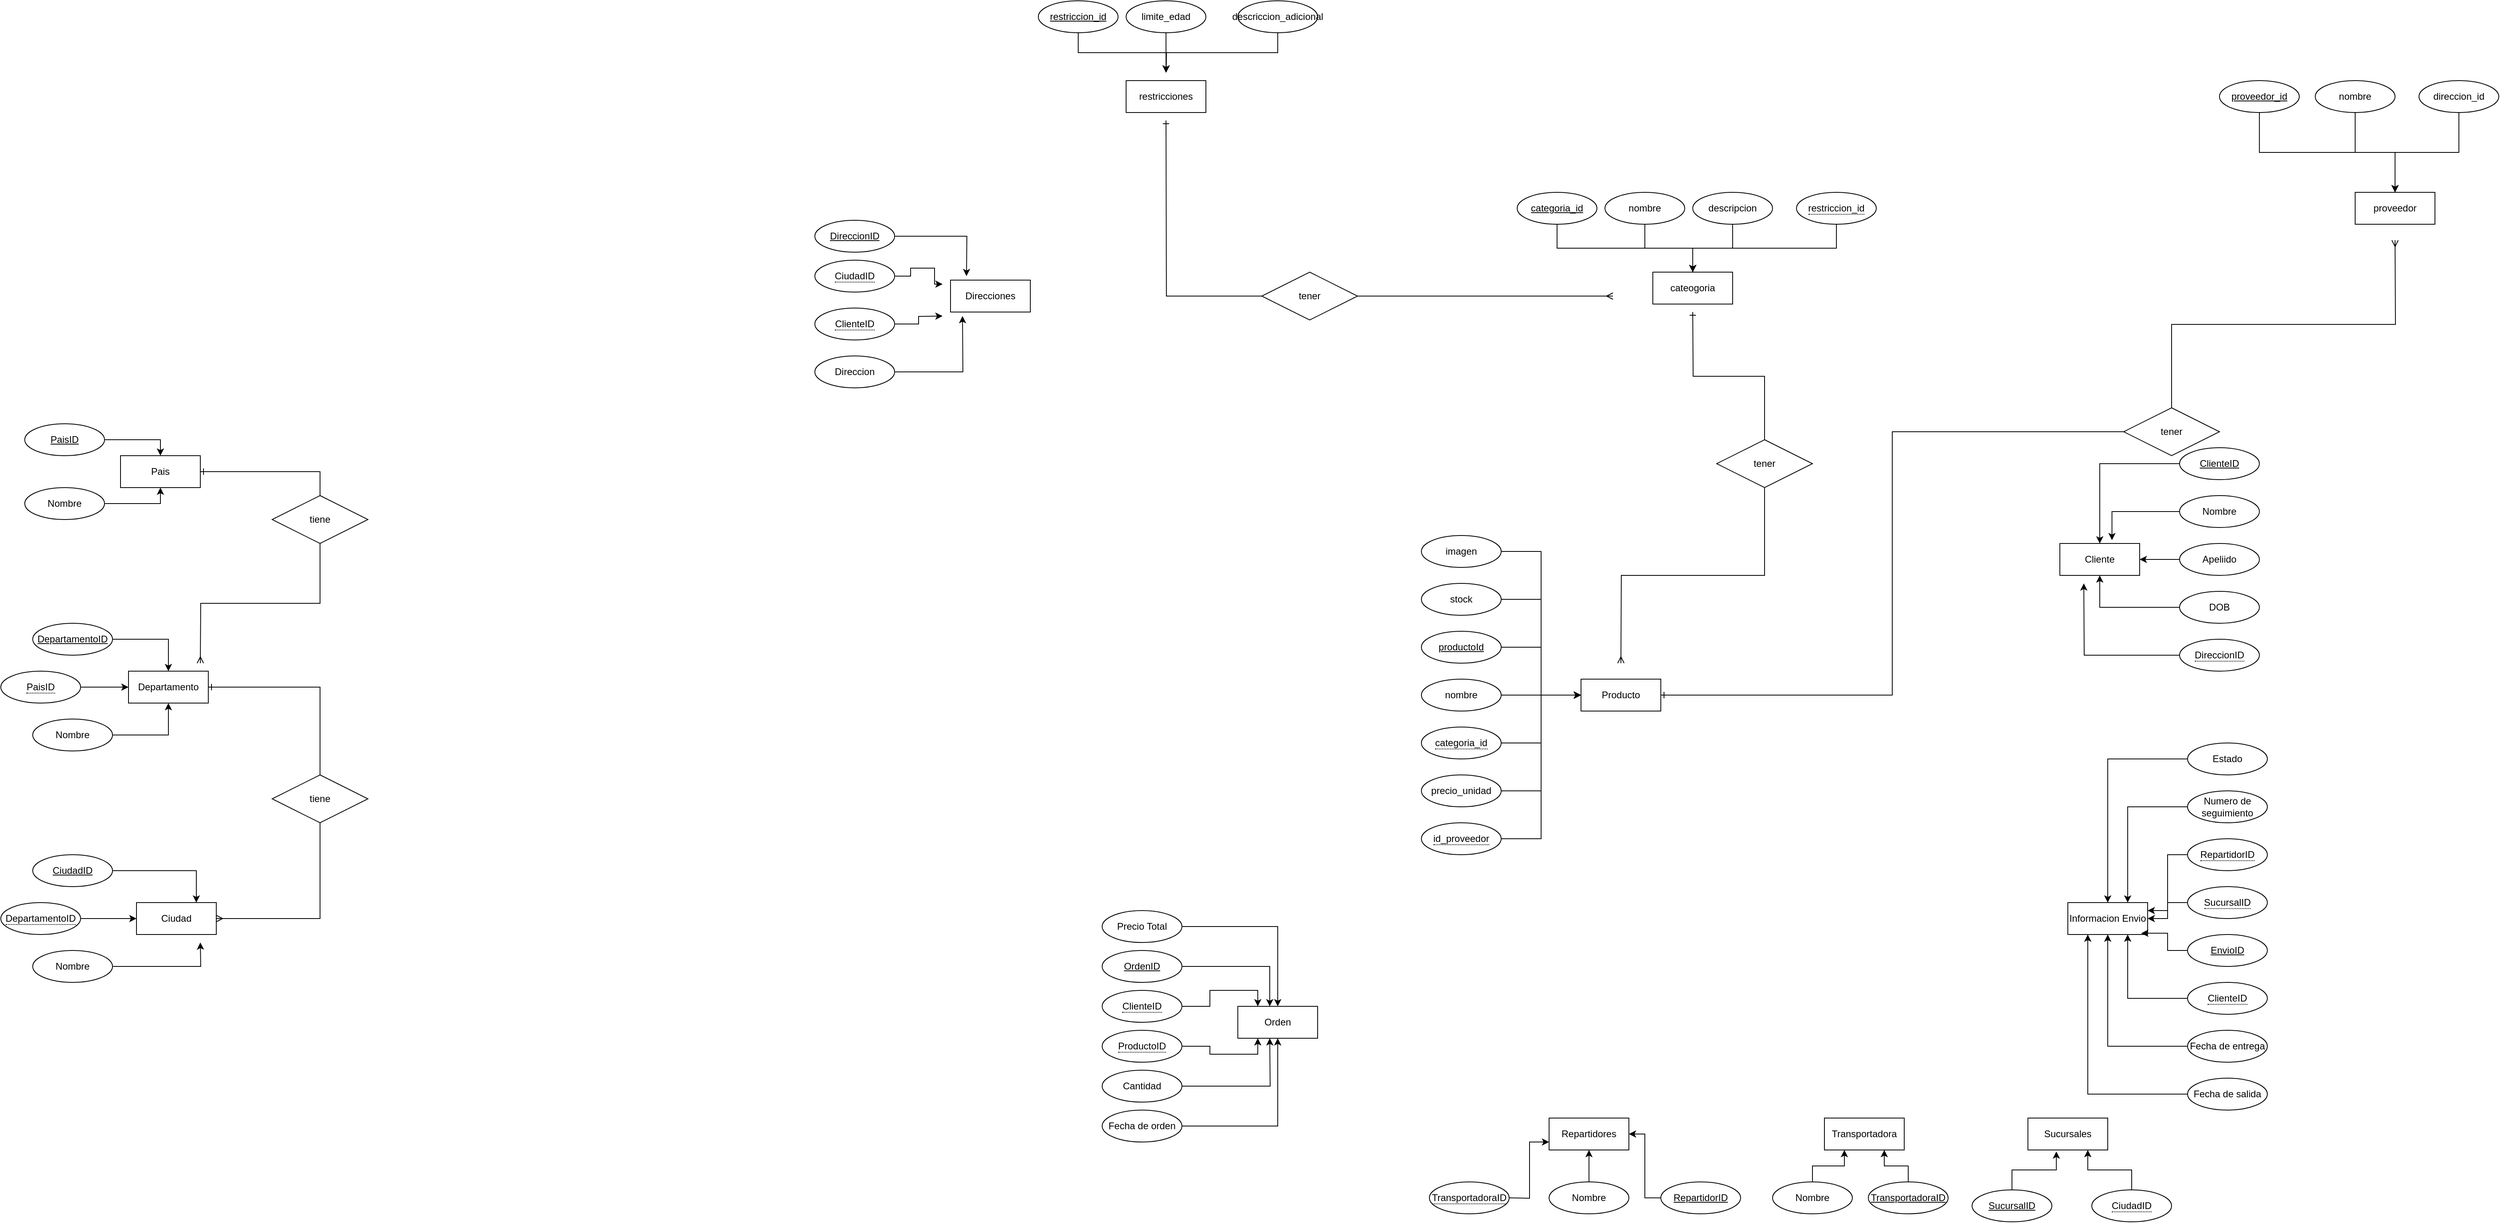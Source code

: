 <mxfile version="24.2.2" type="github">
  <diagram id="R2lEEEUBdFMjLlhIrx00" name="Page-1">
    <mxGraphModel dx="4113" dy="1850" grid="1" gridSize="10" guides="1" tooltips="1" connect="1" arrows="1" fold="1" page="1" pageScale="1" pageWidth="850" pageHeight="1100" math="0" shadow="0" extFonts="Permanent Marker^https://fonts.googleapis.com/css?family=Permanent+Marker">
      <root>
        <mxCell id="0" />
        <mxCell id="1" parent="0" />
        <mxCell id="7TCsUlY0UWKUgK5hBim2-1" value="Producto" style="whiteSpace=wrap;html=1;align=center;" vertex="1" parent="1">
          <mxGeometry x="-80" y="310" width="100" height="40" as="geometry" />
        </mxCell>
        <mxCell id="7TCsUlY0UWKUgK5hBim2-13" style="edgeStyle=orthogonalEdgeStyle;rounded=0;orthogonalLoop=1;jettySize=auto;html=1;exitX=1;exitY=0.5;exitDx=0;exitDy=0;entryX=0;entryY=0.5;entryDx=0;entryDy=0;" edge="1" parent="1" source="7TCsUlY0UWKUgK5hBim2-2" target="7TCsUlY0UWKUgK5hBim2-1">
          <mxGeometry relative="1" as="geometry" />
        </mxCell>
        <mxCell id="V_IZpNN2CZy9b4twtYZi-1" value="Cliente" style="whiteSpace=wrap;html=1;align=center;" vertex="1" parent="1">
          <mxGeometry x="520" y="140" width="100" height="40" as="geometry" />
        </mxCell>
        <mxCell id="7TCsUlY0UWKUgK5hBim2-2" value="productoId" style="ellipse;whiteSpace=wrap;html=1;align=center;fontStyle=4;" vertex="1" parent="1">
          <mxGeometry x="-280" y="250" width="100" height="40" as="geometry" />
        </mxCell>
        <mxCell id="HOgN10SsS_zhc4yn9moy-36" style="edgeStyle=orthogonalEdgeStyle;rounded=0;orthogonalLoop=1;jettySize=auto;html=1;" edge="1" parent="1" source="V_IZpNN2CZy9b4twtYZi-2" target="V_IZpNN2CZy9b4twtYZi-1">
          <mxGeometry relative="1" as="geometry" />
        </mxCell>
        <mxCell id="V_IZpNN2CZy9b4twtYZi-2" value="ClienteID" style="ellipse;whiteSpace=wrap;html=1;align=center;fontStyle=4;" vertex="1" parent="1">
          <mxGeometry x="670" y="20" width="100" height="40" as="geometry" />
        </mxCell>
        <mxCell id="7TCsUlY0UWKUgK5hBim2-12" style="edgeStyle=orthogonalEdgeStyle;rounded=0;orthogonalLoop=1;jettySize=auto;html=1;exitX=1;exitY=0.5;exitDx=0;exitDy=0;entryX=0;entryY=0.5;entryDx=0;entryDy=0;" edge="1" parent="1" source="7TCsUlY0UWKUgK5hBim2-3" target="7TCsUlY0UWKUgK5hBim2-1">
          <mxGeometry relative="1" as="geometry" />
        </mxCell>
        <mxCell id="HOgN10SsS_zhc4yn9moy-37" style="edgeStyle=orthogonalEdgeStyle;rounded=0;orthogonalLoop=1;jettySize=auto;html=1;entryX=0.653;entryY=-0.104;entryDx=0;entryDy=0;entryPerimeter=0;" edge="1" parent="1" source="V_IZpNN2CZy9b4twtYZi-3" target="V_IZpNN2CZy9b4twtYZi-1">
          <mxGeometry relative="1" as="geometry" />
        </mxCell>
        <mxCell id="V_IZpNN2CZy9b4twtYZi-3" value="Nombre" style="ellipse;whiteSpace=wrap;html=1;align=center;" vertex="1" parent="1">
          <mxGeometry x="670" y="80" width="100" height="40" as="geometry" />
        </mxCell>
        <mxCell id="7TCsUlY0UWKUgK5hBim2-3" value="nombre" style="ellipse;whiteSpace=wrap;html=1;align=center;" vertex="1" parent="1">
          <mxGeometry x="-280" y="310" width="100" height="40" as="geometry" />
        </mxCell>
        <mxCell id="HOgN10SsS_zhc4yn9moy-38" style="edgeStyle=orthogonalEdgeStyle;rounded=0;orthogonalLoop=1;jettySize=auto;html=1;" edge="1" parent="1" source="V_IZpNN2CZy9b4twtYZi-4" target="V_IZpNN2CZy9b4twtYZi-1">
          <mxGeometry relative="1" as="geometry" />
        </mxCell>
        <mxCell id="V_IZpNN2CZy9b4twtYZi-4" value="Apeliido" style="ellipse;whiteSpace=wrap;html=1;align=center;" vertex="1" parent="1">
          <mxGeometry x="670" y="140" width="100" height="40" as="geometry" />
        </mxCell>
        <mxCell id="7TCsUlY0UWKUgK5hBim2-14" style="edgeStyle=orthogonalEdgeStyle;rounded=0;orthogonalLoop=1;jettySize=auto;html=1;exitX=1;exitY=0.5;exitDx=0;exitDy=0;entryX=0;entryY=0.5;entryDx=0;entryDy=0;" edge="1" parent="1" source="7TCsUlY0UWKUgK5hBim2-4" target="7TCsUlY0UWKUgK5hBim2-1">
          <mxGeometry relative="1" as="geometry" />
        </mxCell>
        <mxCell id="HOgN10SsS_zhc4yn9moy-39" style="edgeStyle=orthogonalEdgeStyle;rounded=0;orthogonalLoop=1;jettySize=auto;html=1;entryX=0.5;entryY=1;entryDx=0;entryDy=0;" edge="1" parent="1" source="V_IZpNN2CZy9b4twtYZi-5" target="V_IZpNN2CZy9b4twtYZi-1">
          <mxGeometry relative="1" as="geometry" />
        </mxCell>
        <mxCell id="V_IZpNN2CZy9b4twtYZi-5" value="DOB" style="ellipse;whiteSpace=wrap;html=1;align=center;" vertex="1" parent="1">
          <mxGeometry x="670" y="200" width="100" height="40" as="geometry" />
        </mxCell>
        <mxCell id="7TCsUlY0UWKUgK5hBim2-4" value="stock" style="ellipse;whiteSpace=wrap;html=1;align=center;" vertex="1" parent="1">
          <mxGeometry x="-280" y="190" width="100" height="40" as="geometry" />
        </mxCell>
        <mxCell id="HOgN10SsS_zhc4yn9moy-40" style="edgeStyle=orthogonalEdgeStyle;rounded=0;orthogonalLoop=1;jettySize=auto;html=1;" edge="1" parent="1" source="V_IZpNN2CZy9b4twtYZi-7">
          <mxGeometry relative="1" as="geometry">
            <mxPoint x="550" y="190" as="targetPoint" />
          </mxGeometry>
        </mxCell>
        <mxCell id="V_IZpNN2CZy9b4twtYZi-7" value="&lt;span style=&quot;border-bottom: 1px dotted&quot;&gt;DireccionID&lt;/span&gt;" style="ellipse;whiteSpace=wrap;html=1;align=center;" vertex="1" parent="1">
          <mxGeometry x="670" y="260" width="100" height="40" as="geometry" />
        </mxCell>
        <mxCell id="7TCsUlY0UWKUgK5hBim2-15" style="edgeStyle=orthogonalEdgeStyle;rounded=0;orthogonalLoop=1;jettySize=auto;html=1;exitX=1;exitY=0.5;exitDx=0;exitDy=0;entryX=0;entryY=0.5;entryDx=0;entryDy=0;" edge="1" parent="1" source="7TCsUlY0UWKUgK5hBim2-5" target="7TCsUlY0UWKUgK5hBim2-1">
          <mxGeometry relative="1" as="geometry" />
        </mxCell>
        <mxCell id="7TCsUlY0UWKUgK5hBim2-5" value="imagen" style="ellipse;whiteSpace=wrap;html=1;align=center;" vertex="1" parent="1">
          <mxGeometry x="-280" y="130" width="100" height="40" as="geometry" />
        </mxCell>
        <mxCell id="7TCsUlY0UWKUgK5hBim2-11" style="edgeStyle=orthogonalEdgeStyle;rounded=0;orthogonalLoop=1;jettySize=auto;html=1;exitX=1;exitY=0.5;exitDx=0;exitDy=0;entryX=0;entryY=0.5;entryDx=0;entryDy=0;" edge="1" parent="1" source="7TCsUlY0UWKUgK5hBim2-6" target="7TCsUlY0UWKUgK5hBim2-1">
          <mxGeometry relative="1" as="geometry" />
        </mxCell>
        <mxCell id="7TCsUlY0UWKUgK5hBim2-6" value="&lt;span style=&quot;border-bottom: 1px dotted&quot;&gt;categoria_id&lt;/span&gt;" style="ellipse;whiteSpace=wrap;html=1;align=center;" vertex="1" parent="1">
          <mxGeometry x="-280" y="370" width="100" height="40" as="geometry" />
        </mxCell>
        <mxCell id="7TCsUlY0UWKUgK5hBim2-10" style="edgeStyle=orthogonalEdgeStyle;rounded=0;orthogonalLoop=1;jettySize=auto;html=1;exitX=1;exitY=0.5;exitDx=0;exitDy=0;entryX=0;entryY=0.5;entryDx=0;entryDy=0;" edge="1" parent="1" source="7TCsUlY0UWKUgK5hBim2-7" target="7TCsUlY0UWKUgK5hBim2-1">
          <mxGeometry relative="1" as="geometry" />
        </mxCell>
        <mxCell id="7TCsUlY0UWKUgK5hBim2-7" value="precio_unidad" style="ellipse;whiteSpace=wrap;html=1;align=center;" vertex="1" parent="1">
          <mxGeometry x="-280" y="430" width="100" height="40" as="geometry" />
        </mxCell>
        <mxCell id="7TCsUlY0UWKUgK5hBim2-9" style="edgeStyle=orthogonalEdgeStyle;rounded=0;orthogonalLoop=1;jettySize=auto;html=1;exitX=1;exitY=0.5;exitDx=0;exitDy=0;entryX=0;entryY=0.5;entryDx=0;entryDy=0;" edge="1" parent="1" source="7TCsUlY0UWKUgK5hBim2-8" target="7TCsUlY0UWKUgK5hBim2-1">
          <mxGeometry relative="1" as="geometry" />
        </mxCell>
        <mxCell id="7TCsUlY0UWKUgK5hBim2-8" value="&lt;span style=&quot;border-bottom: 1px dotted&quot;&gt;id_proveedor&lt;/span&gt;" style="ellipse;whiteSpace=wrap;html=1;align=center;" vertex="1" parent="1">
          <mxGeometry x="-280" y="490" width="100" height="40" as="geometry" />
        </mxCell>
        <mxCell id="7TCsUlY0UWKUgK5hBim2-16" value="cateogoria" style="whiteSpace=wrap;html=1;align=center;" vertex="1" parent="1">
          <mxGeometry x="10" y="-200" width="100" height="40" as="geometry" />
        </mxCell>
        <mxCell id="7TCsUlY0UWKUgK5hBim2-27" style="edgeStyle=orthogonalEdgeStyle;rounded=0;orthogonalLoop=1;jettySize=auto;html=1;exitX=0.5;exitY=1;exitDx=0;exitDy=0;entryX=0.5;entryY=0;entryDx=0;entryDy=0;" edge="1" parent="1" source="7TCsUlY0UWKUgK5hBim2-18" target="7TCsUlY0UWKUgK5hBim2-16">
          <mxGeometry relative="1" as="geometry" />
        </mxCell>
        <mxCell id="7TCsUlY0UWKUgK5hBim2-18" value="nombre" style="ellipse;whiteSpace=wrap;html=1;align=center;" vertex="1" parent="1">
          <mxGeometry x="-50" y="-300" width="100" height="40" as="geometry" />
        </mxCell>
        <mxCell id="7TCsUlY0UWKUgK5hBim2-28" style="edgeStyle=orthogonalEdgeStyle;rounded=0;orthogonalLoop=1;jettySize=auto;html=1;exitX=0.5;exitY=1;exitDx=0;exitDy=0;entryX=0.5;entryY=0;entryDx=0;entryDy=0;" edge="1" parent="1" source="7TCsUlY0UWKUgK5hBim2-19" target="7TCsUlY0UWKUgK5hBim2-16">
          <mxGeometry relative="1" as="geometry" />
        </mxCell>
        <mxCell id="7TCsUlY0UWKUgK5hBim2-19" value="categoria_id" style="ellipse;whiteSpace=wrap;html=1;align=center;fontStyle=4;" vertex="1" parent="1">
          <mxGeometry x="-160" y="-300" width="100" height="40" as="geometry" />
        </mxCell>
        <mxCell id="7TCsUlY0UWKUgK5hBim2-26" style="edgeStyle=orthogonalEdgeStyle;rounded=0;orthogonalLoop=1;jettySize=auto;html=1;exitX=0.5;exitY=1;exitDx=0;exitDy=0;entryX=0.5;entryY=0;entryDx=0;entryDy=0;" edge="1" parent="1" source="7TCsUlY0UWKUgK5hBim2-21" target="7TCsUlY0UWKUgK5hBim2-16">
          <mxGeometry relative="1" as="geometry" />
        </mxCell>
        <mxCell id="7TCsUlY0UWKUgK5hBim2-21" value="descripcion" style="ellipse;whiteSpace=wrap;html=1;align=center;" vertex="1" parent="1">
          <mxGeometry x="60" y="-300" width="100" height="40" as="geometry" />
        </mxCell>
        <mxCell id="7TCsUlY0UWKUgK5hBim2-25" style="edgeStyle=orthogonalEdgeStyle;rounded=0;orthogonalLoop=1;jettySize=auto;html=1;exitX=0.5;exitY=1;exitDx=0;exitDy=0;entryX=0.5;entryY=0;entryDx=0;entryDy=0;" edge="1" parent="1" source="7TCsUlY0UWKUgK5hBim2-24" target="7TCsUlY0UWKUgK5hBim2-16">
          <mxGeometry relative="1" as="geometry" />
        </mxCell>
        <mxCell id="7TCsUlY0UWKUgK5hBim2-24" value="&lt;span style=&quot;border-bottom: 1px dotted&quot;&gt;restriccion_id&lt;/span&gt;" style="ellipse;whiteSpace=wrap;html=1;align=center;" vertex="1" parent="1">
          <mxGeometry x="190" y="-300" width="100" height="40" as="geometry" />
        </mxCell>
        <mxCell id="7TCsUlY0UWKUgK5hBim2-30" style="edgeStyle=orthogonalEdgeStyle;rounded=0;orthogonalLoop=1;jettySize=auto;html=1;exitX=0.5;exitY=1;exitDx=0;exitDy=0;endArrow=ERmany;endFill=0;" edge="1" parent="1" source="7TCsUlY0UWKUgK5hBim2-29">
          <mxGeometry relative="1" as="geometry">
            <mxPoint x="-30" y="290" as="targetPoint" />
          </mxGeometry>
        </mxCell>
        <mxCell id="7TCsUlY0UWKUgK5hBim2-31" style="edgeStyle=orthogonalEdgeStyle;rounded=0;orthogonalLoop=1;jettySize=auto;html=1;exitX=0.5;exitY=0;exitDx=0;exitDy=0;endArrow=ERone;endFill=0;" edge="1" parent="1" source="7TCsUlY0UWKUgK5hBim2-29">
          <mxGeometry relative="1" as="geometry">
            <mxPoint x="60" y="-150" as="targetPoint" />
          </mxGeometry>
        </mxCell>
        <mxCell id="7TCsUlY0UWKUgK5hBim2-29" value="tener" style="shape=rhombus;perimeter=rhombusPerimeter;whiteSpace=wrap;html=1;align=center;" vertex="1" parent="1">
          <mxGeometry x="90" y="10" width="120" height="60" as="geometry" />
        </mxCell>
        <mxCell id="f4wOuDZP4i-04FLXdV7_-1" value="Informacion Envio" style="whiteSpace=wrap;html=1;align=center;" vertex="1" parent="1">
          <mxGeometry x="530" y="590" width="100" height="40" as="geometry" />
        </mxCell>
        <mxCell id="f4wOuDZP4i-04FLXdV7_-2" value="EnvioID" style="ellipse;whiteSpace=wrap;html=1;align=center;fontStyle=4;" vertex="1" parent="1">
          <mxGeometry x="680" y="630" width="100" height="40" as="geometry" />
        </mxCell>
        <mxCell id="HOgN10SsS_zhc4yn9moy-32" style="edgeStyle=orthogonalEdgeStyle;rounded=0;orthogonalLoop=1;jettySize=auto;html=1;entryX=0.5;entryY=1;entryDx=0;entryDy=0;" edge="1" parent="1" source="f4wOuDZP4i-04FLXdV7_-5" target="f4wOuDZP4i-04FLXdV7_-1">
          <mxGeometry relative="1" as="geometry">
            <mxPoint x="580" y="640" as="targetPoint" />
          </mxGeometry>
        </mxCell>
        <mxCell id="f4wOuDZP4i-04FLXdV7_-5" value="Fecha de entrega" style="ellipse;whiteSpace=wrap;html=1;align=center;" vertex="1" parent="1">
          <mxGeometry x="680" y="750" width="100" height="40" as="geometry" />
        </mxCell>
        <mxCell id="HOgN10SsS_zhc4yn9moy-29" style="edgeStyle=orthogonalEdgeStyle;rounded=0;orthogonalLoop=1;jettySize=auto;html=1;" edge="1" parent="1" source="f4wOuDZP4i-04FLXdV7_-6" target="f4wOuDZP4i-04FLXdV7_-1">
          <mxGeometry relative="1" as="geometry" />
        </mxCell>
        <mxCell id="f4wOuDZP4i-04FLXdV7_-6" value="&lt;span style=&quot;border-bottom: 1px dotted&quot;&gt;SucursalID&lt;/span&gt;" style="ellipse;whiteSpace=wrap;html=1;align=center;" vertex="1" parent="1">
          <mxGeometry x="680" y="570" width="100" height="40" as="geometry" />
        </mxCell>
        <mxCell id="HOgN10SsS_zhc4yn9moy-28" style="edgeStyle=orthogonalEdgeStyle;rounded=0;orthogonalLoop=1;jettySize=auto;html=1;entryX=1;entryY=0.25;entryDx=0;entryDy=0;" edge="1" parent="1" source="f4wOuDZP4i-04FLXdV7_-7" target="f4wOuDZP4i-04FLXdV7_-1">
          <mxGeometry relative="1" as="geometry" />
        </mxCell>
        <mxCell id="f4wOuDZP4i-04FLXdV7_-7" value="&lt;span style=&quot;border-bottom: 1px dotted&quot;&gt;RepartidorID&lt;/span&gt;" style="ellipse;whiteSpace=wrap;html=1;align=center;" vertex="1" parent="1">
          <mxGeometry x="680" y="510" width="100" height="40" as="geometry" />
        </mxCell>
        <mxCell id="HOgN10SsS_zhc4yn9moy-31" style="edgeStyle=orthogonalEdgeStyle;rounded=0;orthogonalLoop=1;jettySize=auto;html=1;entryX=0.75;entryY=1;entryDx=0;entryDy=0;" edge="1" parent="1" source="f4wOuDZP4i-04FLXdV7_-8" target="f4wOuDZP4i-04FLXdV7_-1">
          <mxGeometry relative="1" as="geometry">
            <mxPoint x="600" y="650" as="targetPoint" />
          </mxGeometry>
        </mxCell>
        <mxCell id="f4wOuDZP4i-04FLXdV7_-8" value="&lt;span style=&quot;border-bottom: 1px dotted&quot;&gt;ClienteID&lt;/span&gt;" style="ellipse;whiteSpace=wrap;html=1;align=center;" vertex="1" parent="1">
          <mxGeometry x="680" y="690" width="100" height="40" as="geometry" />
        </mxCell>
        <mxCell id="HOgN10SsS_zhc4yn9moy-33" style="edgeStyle=orthogonalEdgeStyle;rounded=0;orthogonalLoop=1;jettySize=auto;html=1;entryX=0.25;entryY=1;entryDx=0;entryDy=0;" edge="1" parent="1" source="f4wOuDZP4i-04FLXdV7_-9" target="f4wOuDZP4i-04FLXdV7_-1">
          <mxGeometry relative="1" as="geometry" />
        </mxCell>
        <mxCell id="f4wOuDZP4i-04FLXdV7_-9" value="Fecha de salida" style="ellipse;whiteSpace=wrap;html=1;align=center;" vertex="1" parent="1">
          <mxGeometry x="680" y="810" width="100" height="40" as="geometry" />
        </mxCell>
        <mxCell id="HOgN10SsS_zhc4yn9moy-27" style="edgeStyle=orthogonalEdgeStyle;rounded=0;orthogonalLoop=1;jettySize=auto;html=1;entryX=0.75;entryY=0;entryDx=0;entryDy=0;" edge="1" parent="1" source="f4wOuDZP4i-04FLXdV7_-10" target="f4wOuDZP4i-04FLXdV7_-1">
          <mxGeometry relative="1" as="geometry" />
        </mxCell>
        <mxCell id="f4wOuDZP4i-04FLXdV7_-10" value="Numero de seguimiento" style="ellipse;whiteSpace=wrap;html=1;align=center;" vertex="1" parent="1">
          <mxGeometry x="680" y="450" width="100" height="40" as="geometry" />
        </mxCell>
        <mxCell id="HOgN10SsS_zhc4yn9moy-25" style="edgeStyle=orthogonalEdgeStyle;rounded=0;orthogonalLoop=1;jettySize=auto;html=1;entryX=0.5;entryY=0;entryDx=0;entryDy=0;" edge="1" parent="1" source="f4wOuDZP4i-04FLXdV7_-11" target="f4wOuDZP4i-04FLXdV7_-1">
          <mxGeometry relative="1" as="geometry" />
        </mxCell>
        <mxCell id="f4wOuDZP4i-04FLXdV7_-11" value="Estado" style="ellipse;whiteSpace=wrap;html=1;align=center;" vertex="1" parent="1">
          <mxGeometry x="680" y="390" width="100" height="40" as="geometry" />
        </mxCell>
        <mxCell id="7TCsUlY0UWKUgK5hBim2-42" style="edgeStyle=orthogonalEdgeStyle;rounded=0;orthogonalLoop=1;jettySize=auto;html=1;exitX=0.5;exitY=0;exitDx=0;exitDy=0;endArrow=ERmany;endFill=0;" edge="1" parent="1" source="7TCsUlY0UWKUgK5hBim2-41">
          <mxGeometry relative="1" as="geometry">
            <mxPoint x="940" y="-240" as="targetPoint" />
          </mxGeometry>
        </mxCell>
        <mxCell id="HOgN10SsS_zhc4yn9moy-1" value="Repartidores" style="whiteSpace=wrap;html=1;align=center;" vertex="1" parent="1">
          <mxGeometry x="-120" y="860" width="100" height="40" as="geometry" />
        </mxCell>
        <mxCell id="HOgN10SsS_zhc4yn9moy-22" style="edgeStyle=orthogonalEdgeStyle;rounded=0;orthogonalLoop=1;jettySize=auto;html=1;entryX=0;entryY=0.75;entryDx=0;entryDy=0;" edge="1" parent="1" target="HOgN10SsS_zhc4yn9moy-1">
          <mxGeometry relative="1" as="geometry">
            <mxPoint x="-170" y="960" as="sourcePoint" />
          </mxGeometry>
        </mxCell>
        <mxCell id="7TCsUlY0UWKUgK5hBim2-45" style="edgeStyle=orthogonalEdgeStyle;rounded=0;orthogonalLoop=1;jettySize=auto;html=1;exitX=0;exitY=0.5;exitDx=0;exitDy=0;entryX=1;entryY=0.5;entryDx=0;entryDy=0;endArrow=ERone;endFill=0;" edge="1" parent="1" source="7TCsUlY0UWKUgK5hBim2-41" target="7TCsUlY0UWKUgK5hBim2-1">
          <mxGeometry relative="1" as="geometry" />
        </mxCell>
        <mxCell id="HOgN10SsS_zhc4yn9moy-2" value="&lt;span style=&quot;border-bottom: 1px dotted&quot;&gt;TransportadoraID&lt;/span&gt;" style="ellipse;whiteSpace=wrap;html=1;align=center;" vertex="1" parent="1">
          <mxGeometry x="-270" y="940" width="100" height="40" as="geometry" />
        </mxCell>
        <mxCell id="HOgN10SsS_zhc4yn9moy-23" style="edgeStyle=orthogonalEdgeStyle;rounded=0;orthogonalLoop=1;jettySize=auto;html=1;entryX=1;entryY=0.5;entryDx=0;entryDy=0;" edge="1" parent="1" source="HOgN10SsS_zhc4yn9moy-3" target="HOgN10SsS_zhc4yn9moy-1">
          <mxGeometry relative="1" as="geometry" />
        </mxCell>
        <mxCell id="7TCsUlY0UWKUgK5hBim2-41" value="tener" style="shape=rhombus;perimeter=rhombusPerimeter;whiteSpace=wrap;html=1;align=center;" vertex="1" parent="1">
          <mxGeometry x="600" y="-30" width="120" height="60" as="geometry" />
        </mxCell>
        <mxCell id="HOgN10SsS_zhc4yn9moy-3" value="RepartidorID" style="ellipse;whiteSpace=wrap;html=1;align=center;fontStyle=4;" vertex="1" parent="1">
          <mxGeometry x="20" y="940" width="100" height="40" as="geometry" />
        </mxCell>
        <mxCell id="HOgN10SsS_zhc4yn9moy-18" style="edgeStyle=orthogonalEdgeStyle;rounded=0;orthogonalLoop=1;jettySize=auto;html=1;entryX=0.5;entryY=1;entryDx=0;entryDy=0;" edge="1" parent="1" source="HOgN10SsS_zhc4yn9moy-4" target="HOgN10SsS_zhc4yn9moy-1">
          <mxGeometry relative="1" as="geometry" />
        </mxCell>
        <mxCell id="HOgN10SsS_zhc4yn9moy-4" value="Nombre" style="ellipse;whiteSpace=wrap;html=1;align=center;" vertex="1" parent="1">
          <mxGeometry x="-120" y="940" width="100" height="40" as="geometry" />
        </mxCell>
        <mxCell id="HOgN10SsS_zhc4yn9moy-5" value="Transportadora" style="whiteSpace=wrap;html=1;align=center;" vertex="1" parent="1">
          <mxGeometry x="225" y="860" width="100" height="40" as="geometry" />
        </mxCell>
        <mxCell id="HOgN10SsS_zhc4yn9moy-10" style="edgeStyle=orthogonalEdgeStyle;rounded=0;orthogonalLoop=1;jettySize=auto;html=1;entryX=0.75;entryY=1;entryDx=0;entryDy=0;" edge="1" parent="1" source="HOgN10SsS_zhc4yn9moy-6" target="HOgN10SsS_zhc4yn9moy-5">
          <mxGeometry relative="1" as="geometry" />
        </mxCell>
        <mxCell id="HOgN10SsS_zhc4yn9moy-6" value="TransportadoraID" style="ellipse;whiteSpace=wrap;html=1;align=center;fontStyle=4;" vertex="1" parent="1">
          <mxGeometry x="280" y="940" width="100" height="40" as="geometry" />
        </mxCell>
        <mxCell id="HOgN10SsS_zhc4yn9moy-9" style="edgeStyle=orthogonalEdgeStyle;rounded=0;orthogonalLoop=1;jettySize=auto;html=1;entryX=0.25;entryY=1;entryDx=0;entryDy=0;" edge="1" parent="1" source="HOgN10SsS_zhc4yn9moy-8" target="HOgN10SsS_zhc4yn9moy-5">
          <mxGeometry relative="1" as="geometry" />
        </mxCell>
        <mxCell id="HOgN10SsS_zhc4yn9moy-8" value="Nombre" style="ellipse;whiteSpace=wrap;html=1;align=center;" vertex="1" parent="1">
          <mxGeometry x="160" y="940" width="100" height="40" as="geometry" />
        </mxCell>
        <mxCell id="HOgN10SsS_zhc4yn9moy-11" value="Sucursales" style="whiteSpace=wrap;html=1;align=center;" vertex="1" parent="1">
          <mxGeometry x="480" y="860" width="100" height="40" as="geometry" />
        </mxCell>
        <mxCell id="HOgN10SsS_zhc4yn9moy-12" value="SucursalID" style="ellipse;whiteSpace=wrap;html=1;align=center;fontStyle=4;" vertex="1" parent="1">
          <mxGeometry x="410" y="950" width="100" height="40" as="geometry" />
        </mxCell>
        <mxCell id="HOgN10SsS_zhc4yn9moy-13" style="edgeStyle=orthogonalEdgeStyle;rounded=0;orthogonalLoop=1;jettySize=auto;html=1;entryX=0.356;entryY=1.046;entryDx=0;entryDy=0;entryPerimeter=0;" edge="1" parent="1" source="HOgN10SsS_zhc4yn9moy-12" target="HOgN10SsS_zhc4yn9moy-11">
          <mxGeometry relative="1" as="geometry" />
        </mxCell>
        <mxCell id="HOgN10SsS_zhc4yn9moy-15" style="edgeStyle=orthogonalEdgeStyle;rounded=0;orthogonalLoop=1;jettySize=auto;html=1;entryX=0.75;entryY=1;entryDx=0;entryDy=0;" edge="1" parent="1" source="HOgN10SsS_zhc4yn9moy-14" target="HOgN10SsS_zhc4yn9moy-11">
          <mxGeometry relative="1" as="geometry" />
        </mxCell>
        <mxCell id="HOgN10SsS_zhc4yn9moy-14" value="&lt;span style=&quot;border-bottom: 1px dotted&quot;&gt;CiudadID&lt;/span&gt;" style="ellipse;whiteSpace=wrap;html=1;align=center;" vertex="1" parent="1">
          <mxGeometry x="560" y="950" width="100" height="40" as="geometry" />
        </mxCell>
        <mxCell id="HOgN10SsS_zhc4yn9moy-24" style="edgeStyle=orthogonalEdgeStyle;rounded=0;orthogonalLoop=1;jettySize=auto;html=1;exitX=0.5;exitY=1;exitDx=0;exitDy=0;" edge="1" parent="1" source="f4wOuDZP4i-04FLXdV7_-7" target="f4wOuDZP4i-04FLXdV7_-7">
          <mxGeometry relative="1" as="geometry" />
        </mxCell>
        <mxCell id="7TCsUlY0UWKUgK5hBim2-37" style="edgeStyle=orthogonalEdgeStyle;rounded=0;orthogonalLoop=1;jettySize=auto;html=1;exitX=0.5;exitY=1;exitDx=0;exitDy=0;entryX=0.5;entryY=0;entryDx=0;entryDy=0;" edge="1" parent="1" source="7TCsUlY0UWKUgK5hBim2-33" target="7TCsUlY0UWKUgK5hBim2-32">
          <mxGeometry relative="1" as="geometry" />
        </mxCell>
        <mxCell id="HOgN10SsS_zhc4yn9moy-30" style="edgeStyle=orthogonalEdgeStyle;rounded=0;orthogonalLoop=1;jettySize=auto;html=1;entryX=0.919;entryY=0.961;entryDx=0;entryDy=0;entryPerimeter=0;" edge="1" parent="1" source="f4wOuDZP4i-04FLXdV7_-2" target="f4wOuDZP4i-04FLXdV7_-1">
          <mxGeometry relative="1" as="geometry" />
        </mxCell>
        <mxCell id="7TCsUlY0UWKUgK5hBim2-40" style="edgeStyle=orthogonalEdgeStyle;rounded=0;orthogonalLoop=1;jettySize=auto;html=1;exitX=0.5;exitY=1;exitDx=0;exitDy=0;" edge="1" parent="1" source="7TCsUlY0UWKUgK5hBim2-34" target="7TCsUlY0UWKUgK5hBim2-32">
          <mxGeometry relative="1" as="geometry" />
        </mxCell>
        <mxCell id="7TCsUlY0UWKUgK5hBim2-39" style="edgeStyle=orthogonalEdgeStyle;rounded=0;orthogonalLoop=1;jettySize=auto;html=1;exitX=0.5;exitY=1;exitDx=0;exitDy=0;entryX=0.5;entryY=0;entryDx=0;entryDy=0;" edge="1" parent="1" source="7TCsUlY0UWKUgK5hBim2-35" target="7TCsUlY0UWKUgK5hBim2-32">
          <mxGeometry relative="1" as="geometry" />
        </mxCell>
        <mxCell id="7TCsUlY0UWKUgK5hBim2-38" style="edgeStyle=orthogonalEdgeStyle;rounded=0;orthogonalLoop=1;jettySize=auto;html=1;exitX=0.5;exitY=1;exitDx=0;exitDy=0;" edge="1" parent="1" source="7TCsUlY0UWKUgK5hBim2-36">
          <mxGeometry relative="1" as="geometry">
            <mxPoint x="940" y="-310" as="targetPoint" />
          </mxGeometry>
        </mxCell>
        <mxCell id="7TCsUlY0UWKUgK5hBim2-53" style="edgeStyle=orthogonalEdgeStyle;rounded=0;orthogonalLoop=1;jettySize=auto;html=1;exitX=0.5;exitY=1;exitDx=0;exitDy=0;entryX=0.5;entryY=0;entryDx=0;entryDy=0;" edge="1" parent="1" source="7TCsUlY0UWKUgK5hBim2-47" target="7TCsUlY0UWKUgK5hBim2-48">
          <mxGeometry relative="1" as="geometry" />
        </mxCell>
        <mxCell id="HOgN10SsS_zhc4yn9moy-41" value="Orden" style="whiteSpace=wrap;html=1;align=center;" vertex="1" parent="1">
          <mxGeometry x="-510" y="720" width="100" height="40" as="geometry" />
        </mxCell>
        <mxCell id="7TCsUlY0UWKUgK5hBim2-47" value="nombre" style="ellipse;whiteSpace=wrap;html=1;align=center;" vertex="1" parent="1">
          <mxGeometry x="840" y="-440" width="100" height="40" as="geometry" />
        </mxCell>
        <mxCell id="HOgN10SsS_zhc4yn9moy-52" style="edgeStyle=orthogonalEdgeStyle;rounded=0;orthogonalLoop=1;jettySize=auto;html=1;entryX=0.4;entryY=0;entryDx=0;entryDy=0;entryPerimeter=0;" edge="1" parent="1" source="HOgN10SsS_zhc4yn9moy-42" target="HOgN10SsS_zhc4yn9moy-41">
          <mxGeometry relative="1" as="geometry" />
        </mxCell>
        <mxCell id="7TCsUlY0UWKUgK5hBim2-48" value="proveedor" style="whiteSpace=wrap;html=1;align=center;" vertex="1" parent="1">
          <mxGeometry x="890" y="-300" width="100" height="40" as="geometry" />
        </mxCell>
        <mxCell id="HOgN10SsS_zhc4yn9moy-42" value="OrdenID" style="ellipse;whiteSpace=wrap;html=1;align=center;fontStyle=4;" vertex="1" parent="1">
          <mxGeometry x="-680" y="650" width="100" height="40" as="geometry" />
        </mxCell>
        <mxCell id="7TCsUlY0UWKUgK5hBim2-52" style="edgeStyle=orthogonalEdgeStyle;rounded=0;orthogonalLoop=1;jettySize=auto;html=1;exitX=0.5;exitY=1;exitDx=0;exitDy=0;entryX=0.5;entryY=0;entryDx=0;entryDy=0;" edge="1" parent="1" source="7TCsUlY0UWKUgK5hBim2-49" target="7TCsUlY0UWKUgK5hBim2-48">
          <mxGeometry relative="1" as="geometry" />
        </mxCell>
        <mxCell id="HOgN10SsS_zhc4yn9moy-53" style="edgeStyle=orthogonalEdgeStyle;rounded=0;orthogonalLoop=1;jettySize=auto;html=1;entryX=0.25;entryY=0;entryDx=0;entryDy=0;" edge="1" parent="1" source="HOgN10SsS_zhc4yn9moy-44" target="HOgN10SsS_zhc4yn9moy-41">
          <mxGeometry relative="1" as="geometry" />
        </mxCell>
        <mxCell id="7TCsUlY0UWKUgK5hBim2-49" value="proveedor_id" style="ellipse;whiteSpace=wrap;html=1;align=center;fontStyle=4;" vertex="1" parent="1">
          <mxGeometry x="720" y="-440" width="100" height="40" as="geometry" />
        </mxCell>
        <mxCell id="HOgN10SsS_zhc4yn9moy-44" value="&lt;span style=&quot;border-bottom: 1px dotted&quot;&gt;ClienteID&lt;/span&gt;" style="ellipse;whiteSpace=wrap;html=1;align=center;" vertex="1" parent="1">
          <mxGeometry x="-680" y="700" width="100" height="40" as="geometry" />
        </mxCell>
        <mxCell id="HOgN10SsS_zhc4yn9moy-54" style="edgeStyle=orthogonalEdgeStyle;rounded=0;orthogonalLoop=1;jettySize=auto;html=1;entryX=0.25;entryY=1;entryDx=0;entryDy=0;" edge="1" parent="1" source="HOgN10SsS_zhc4yn9moy-45" target="HOgN10SsS_zhc4yn9moy-41">
          <mxGeometry relative="1" as="geometry" />
        </mxCell>
        <mxCell id="HOgN10SsS_zhc4yn9moy-45" value="&lt;span style=&quot;border-bottom: 1px dotted&quot;&gt;ProductoID&lt;/span&gt;" style="ellipse;whiteSpace=wrap;html=1;align=center;" vertex="1" parent="1">
          <mxGeometry x="-680" y="750" width="100" height="40" as="geometry" />
        </mxCell>
        <mxCell id="7TCsUlY0UWKUgK5hBim2-55" style="edgeStyle=orthogonalEdgeStyle;rounded=0;orthogonalLoop=1;jettySize=auto;html=1;exitX=0.5;exitY=1;exitDx=0;exitDy=0;" edge="1" parent="1" source="7TCsUlY0UWKUgK5hBim2-51" target="7TCsUlY0UWKUgK5hBim2-48">
          <mxGeometry relative="1" as="geometry" />
        </mxCell>
        <mxCell id="HOgN10SsS_zhc4yn9moy-46" style="edgeStyle=orthogonalEdgeStyle;rounded=0;orthogonalLoop=1;jettySize=auto;html=1;exitX=0.5;exitY=1;exitDx=0;exitDy=0;" edge="1" parent="1" source="HOgN10SsS_zhc4yn9moy-45" target="HOgN10SsS_zhc4yn9moy-45">
          <mxGeometry relative="1" as="geometry" />
        </mxCell>
        <mxCell id="7TCsUlY0UWKUgK5hBim2-51" value="direccion_id" style="ellipse;whiteSpace=wrap;html=1;align=center;" vertex="1" parent="1">
          <mxGeometry x="970" y="-440" width="100" height="40" as="geometry" />
        </mxCell>
        <mxCell id="HOgN10SsS_zhc4yn9moy-55" style="edgeStyle=orthogonalEdgeStyle;rounded=0;orthogonalLoop=1;jettySize=auto;html=1;" edge="1" parent="1" source="HOgN10SsS_zhc4yn9moy-47">
          <mxGeometry relative="1" as="geometry">
            <mxPoint x="-470" y="760" as="targetPoint" />
          </mxGeometry>
        </mxCell>
        <mxCell id="HOgN10SsS_zhc4yn9moy-47" value="Cantidad" style="ellipse;whiteSpace=wrap;html=1;align=center;" vertex="1" parent="1">
          <mxGeometry x="-680" y="800" width="100" height="40" as="geometry" />
        </mxCell>
        <mxCell id="HOgN10SsS_zhc4yn9moy-48" style="edgeStyle=orthogonalEdgeStyle;rounded=0;orthogonalLoop=1;jettySize=auto;html=1;exitX=0.5;exitY=1;exitDx=0;exitDy=0;" edge="1" parent="1" source="HOgN10SsS_zhc4yn9moy-45" target="HOgN10SsS_zhc4yn9moy-45">
          <mxGeometry relative="1" as="geometry" />
        </mxCell>
        <mxCell id="HOgN10SsS_zhc4yn9moy-51" style="edgeStyle=orthogonalEdgeStyle;rounded=0;orthogonalLoop=1;jettySize=auto;html=1;" edge="1" parent="1" source="HOgN10SsS_zhc4yn9moy-49" target="HOgN10SsS_zhc4yn9moy-41">
          <mxGeometry relative="1" as="geometry" />
        </mxCell>
        <mxCell id="HOgN10SsS_zhc4yn9moy-49" value="Precio Total" style="ellipse;whiteSpace=wrap;html=1;align=center;" vertex="1" parent="1">
          <mxGeometry x="-680" y="600" width="100" height="40" as="geometry" />
        </mxCell>
        <mxCell id="HOgN10SsS_zhc4yn9moy-56" style="edgeStyle=orthogonalEdgeStyle;rounded=0;orthogonalLoop=1;jettySize=auto;html=1;entryX=0.5;entryY=1;entryDx=0;entryDy=0;" edge="1" parent="1" source="HOgN10SsS_zhc4yn9moy-50" target="HOgN10SsS_zhc4yn9moy-41">
          <mxGeometry relative="1" as="geometry" />
        </mxCell>
        <mxCell id="HOgN10SsS_zhc4yn9moy-50" value="Fecha de orden" style="ellipse;whiteSpace=wrap;html=1;align=center;" vertex="1" parent="1">
          <mxGeometry x="-680" y="850" width="100" height="40" as="geometry" />
        </mxCell>
        <mxCell id="7TCsUlY0UWKUgK5hBim2-56" value="restricciones" style="whiteSpace=wrap;html=1;align=center;" vertex="1" parent="1">
          <mxGeometry x="-650" y="-440" width="100" height="40" as="geometry" />
        </mxCell>
        <mxCell id="HOgN10SsS_zhc4yn9moy-57" value="Direcciones" style="whiteSpace=wrap;html=1;align=center;" vertex="1" parent="1">
          <mxGeometry x="-870" y="-190" width="100" height="40" as="geometry" />
        </mxCell>
        <mxCell id="7TCsUlY0UWKUgK5hBim2-61" style="edgeStyle=orthogonalEdgeStyle;rounded=0;orthogonalLoop=1;jettySize=auto;html=1;exitX=0.5;exitY=1;exitDx=0;exitDy=0;entryX=0.5;entryY=0;entryDx=0;entryDy=0;" edge="1" parent="1" source="7TCsUlY0UWKUgK5hBim2-57">
          <mxGeometry relative="1" as="geometry">
            <mxPoint x="-600" y="-450" as="targetPoint" />
          </mxGeometry>
        </mxCell>
        <mxCell id="HOgN10SsS_zhc4yn9moy-63" style="edgeStyle=orthogonalEdgeStyle;rounded=0;orthogonalLoop=1;jettySize=auto;html=1;" edge="1" parent="1" source="HOgN10SsS_zhc4yn9moy-58">
          <mxGeometry relative="1" as="geometry">
            <mxPoint x="-850" y="-195" as="targetPoint" />
          </mxGeometry>
        </mxCell>
        <mxCell id="7TCsUlY0UWKUgK5hBim2-57" value="restriccion_id" style="ellipse;whiteSpace=wrap;html=1;align=center;fontStyle=4;" vertex="1" parent="1">
          <mxGeometry x="-760" y="-540" width="100" height="40" as="geometry" />
        </mxCell>
        <mxCell id="HOgN10SsS_zhc4yn9moy-58" value="DireccionID" style="ellipse;whiteSpace=wrap;html=1;align=center;fontStyle=4;" vertex="1" parent="1">
          <mxGeometry x="-1040" y="-265" width="100" height="40" as="geometry" />
        </mxCell>
        <mxCell id="7TCsUlY0UWKUgK5hBim2-62" style="edgeStyle=orthogonalEdgeStyle;rounded=0;orthogonalLoop=1;jettySize=auto;html=1;exitX=0.5;exitY=1;exitDx=0;exitDy=0;" edge="1" parent="1" source="7TCsUlY0UWKUgK5hBim2-58">
          <mxGeometry relative="1" as="geometry">
            <mxPoint x="-600" y="-450" as="targetPoint" />
          </mxGeometry>
        </mxCell>
        <mxCell id="HOgN10SsS_zhc4yn9moy-64" style="edgeStyle=orthogonalEdgeStyle;rounded=0;orthogonalLoop=1;jettySize=auto;html=1;entryX=0.5;entryY=0;entryDx=0;entryDy=0;" edge="1" parent="1" source="HOgN10SsS_zhc4yn9moy-59">
          <mxGeometry relative="1" as="geometry">
            <Array as="points">
              <mxPoint x="-920" y="-195" />
              <mxPoint x="-920" y="-205" />
              <mxPoint x="-890" y="-205" />
              <mxPoint x="-890" y="-185" />
            </Array>
            <mxPoint x="-880" y="-185" as="targetPoint" />
          </mxGeometry>
        </mxCell>
        <mxCell id="7TCsUlY0UWKUgK5hBim2-58" value="limite_edad" style="ellipse;whiteSpace=wrap;html=1;align=center;" vertex="1" parent="1">
          <mxGeometry x="-650" y="-540" width="100" height="40" as="geometry" />
        </mxCell>
        <mxCell id="HOgN10SsS_zhc4yn9moy-59" value="&lt;span style=&quot;border-bottom: 1px dotted&quot;&gt;CiudadID&lt;/span&gt;" style="ellipse;whiteSpace=wrap;html=1;align=center;" vertex="1" parent="1">
          <mxGeometry x="-1040" y="-215" width="100" height="40" as="geometry" />
        </mxCell>
        <mxCell id="7TCsUlY0UWKUgK5hBim2-60" style="edgeStyle=orthogonalEdgeStyle;rounded=0;orthogonalLoop=1;jettySize=auto;html=1;exitX=0.5;exitY=1;exitDx=0;exitDy=0;entryX=0.5;entryY=0;entryDx=0;entryDy=0;" edge="1" parent="1" source="7TCsUlY0UWKUgK5hBim2-59">
          <mxGeometry relative="1" as="geometry">
            <mxPoint x="-600" y="-450" as="targetPoint" />
          </mxGeometry>
        </mxCell>
        <mxCell id="HOgN10SsS_zhc4yn9moy-65" style="edgeStyle=orthogonalEdgeStyle;rounded=0;orthogonalLoop=1;jettySize=auto;html=1;entryX=0.5;entryY=1;entryDx=0;entryDy=0;" edge="1" parent="1" source="HOgN10SsS_zhc4yn9moy-60">
          <mxGeometry relative="1" as="geometry">
            <mxPoint x="-880" y="-145" as="targetPoint" />
          </mxGeometry>
        </mxCell>
        <mxCell id="7TCsUlY0UWKUgK5hBim2-59" value="descriccion_adicional" style="ellipse;whiteSpace=wrap;html=1;align=center;" vertex="1" parent="1">
          <mxGeometry x="-510" y="-540" width="100" height="40" as="geometry" />
        </mxCell>
        <mxCell id="HOgN10SsS_zhc4yn9moy-60" value="&lt;span style=&quot;border-bottom: 1px dotted&quot;&gt;ClienteID&lt;/span&gt;" style="ellipse;whiteSpace=wrap;html=1;align=center;" vertex="1" parent="1">
          <mxGeometry x="-1040" y="-155" width="100" height="40" as="geometry" />
        </mxCell>
        <mxCell id="7TCsUlY0UWKUgK5hBim2-64" style="edgeStyle=orthogonalEdgeStyle;rounded=0;orthogonalLoop=1;jettySize=auto;html=1;exitX=1;exitY=0.5;exitDx=0;exitDy=0;endArrow=ERmany;endFill=0;" edge="1" parent="1" source="7TCsUlY0UWKUgK5hBim2-63">
          <mxGeometry relative="1" as="geometry">
            <mxPoint x="-40" y="-170" as="targetPoint" />
          </mxGeometry>
        </mxCell>
        <mxCell id="HOgN10SsS_zhc4yn9moy-66" style="edgeStyle=orthogonalEdgeStyle;rounded=0;orthogonalLoop=1;jettySize=auto;html=1;entryX=0.75;entryY=1;entryDx=0;entryDy=0;" edge="1" parent="1" source="HOgN10SsS_zhc4yn9moy-61">
          <mxGeometry relative="1" as="geometry">
            <mxPoint x="-855" y="-145" as="targetPoint" />
          </mxGeometry>
        </mxCell>
        <mxCell id="7TCsUlY0UWKUgK5hBim2-65" style="edgeStyle=orthogonalEdgeStyle;rounded=0;orthogonalLoop=1;jettySize=auto;html=1;exitX=0;exitY=0.5;exitDx=0;exitDy=0;endArrow=ERone;endFill=0;" edge="1" parent="1" source="7TCsUlY0UWKUgK5hBim2-63">
          <mxGeometry relative="1" as="geometry">
            <mxPoint x="-600" y="-390" as="targetPoint" />
          </mxGeometry>
        </mxCell>
        <mxCell id="HOgN10SsS_zhc4yn9moy-61" value="Direccion" style="ellipse;whiteSpace=wrap;html=1;align=center;" vertex="1" parent="1">
          <mxGeometry x="-1040" y="-95" width="100" height="40" as="geometry" />
        </mxCell>
        <mxCell id="7TCsUlY0UWKUgK5hBim2-63" value="tener" style="shape=rhombus;perimeter=rhombusPerimeter;whiteSpace=wrap;html=1;align=center;" vertex="1" parent="1">
          <mxGeometry x="-480" y="-200" width="120" height="60" as="geometry" />
        </mxCell>
        <mxCell id="HOgN10SsS_zhc4yn9moy-67" value="Pais" style="whiteSpace=wrap;html=1;align=center;" vertex="1" parent="1">
          <mxGeometry x="-1910" y="30" width="100" height="40" as="geometry" />
        </mxCell>
        <mxCell id="HOgN10SsS_zhc4yn9moy-69" style="edgeStyle=orthogonalEdgeStyle;rounded=0;orthogonalLoop=1;jettySize=auto;html=1;exitX=0.5;exitY=1;exitDx=0;exitDy=0;" edge="1" parent="1" source="HOgN10SsS_zhc4yn9moy-67" target="HOgN10SsS_zhc4yn9moy-67">
          <mxGeometry relative="1" as="geometry" />
        </mxCell>
        <mxCell id="HOgN10SsS_zhc4yn9moy-73" style="edgeStyle=orthogonalEdgeStyle;rounded=0;orthogonalLoop=1;jettySize=auto;html=1;entryX=0.5;entryY=0;entryDx=0;entryDy=0;" edge="1" parent="1" source="HOgN10SsS_zhc4yn9moy-71" target="HOgN10SsS_zhc4yn9moy-67">
          <mxGeometry relative="1" as="geometry" />
        </mxCell>
        <mxCell id="HOgN10SsS_zhc4yn9moy-71" value="PaisID" style="ellipse;whiteSpace=wrap;html=1;align=center;fontStyle=4;" vertex="1" parent="1">
          <mxGeometry x="-2030" y="-10" width="100" height="40" as="geometry" />
        </mxCell>
        <mxCell id="HOgN10SsS_zhc4yn9moy-74" style="edgeStyle=orthogonalEdgeStyle;rounded=0;orthogonalLoop=1;jettySize=auto;html=1;entryX=0.5;entryY=1;entryDx=0;entryDy=0;" edge="1" parent="1" source="HOgN10SsS_zhc4yn9moy-72" target="HOgN10SsS_zhc4yn9moy-67">
          <mxGeometry relative="1" as="geometry" />
        </mxCell>
        <mxCell id="HOgN10SsS_zhc4yn9moy-72" value="Nombre" style="ellipse;whiteSpace=wrap;html=1;align=center;" vertex="1" parent="1">
          <mxGeometry x="-2030" y="70" width="100" height="40" as="geometry" />
        </mxCell>
        <mxCell id="HOgN10SsS_zhc4yn9moy-75" value="Departamento" style="whiteSpace=wrap;html=1;align=center;" vertex="1" parent="1">
          <mxGeometry x="-1900" y="300" width="100" height="40" as="geometry" />
        </mxCell>
        <mxCell id="HOgN10SsS_zhc4yn9moy-80" style="edgeStyle=orthogonalEdgeStyle;rounded=0;orthogonalLoop=1;jettySize=auto;html=1;entryX=0.5;entryY=0;entryDx=0;entryDy=0;" edge="1" parent="1" source="HOgN10SsS_zhc4yn9moy-76" target="HOgN10SsS_zhc4yn9moy-75">
          <mxGeometry relative="1" as="geometry" />
        </mxCell>
        <mxCell id="HOgN10SsS_zhc4yn9moy-76" value="DepartamentoID" style="ellipse;whiteSpace=wrap;html=1;align=center;fontStyle=4;" vertex="1" parent="1">
          <mxGeometry x="-2020" y="240" width="100" height="40" as="geometry" />
        </mxCell>
        <mxCell id="HOgN10SsS_zhc4yn9moy-82" style="edgeStyle=orthogonalEdgeStyle;rounded=0;orthogonalLoop=1;jettySize=auto;html=1;entryX=0;entryY=0.5;entryDx=0;entryDy=0;" edge="1" parent="1" source="HOgN10SsS_zhc4yn9moy-77" target="HOgN10SsS_zhc4yn9moy-75">
          <mxGeometry relative="1" as="geometry" />
        </mxCell>
        <mxCell id="HOgN10SsS_zhc4yn9moy-77" value="&lt;span style=&quot;border-bottom: 1px dotted&quot;&gt;PaisID&lt;/span&gt;" style="ellipse;whiteSpace=wrap;html=1;align=center;" vertex="1" parent="1">
          <mxGeometry x="-2060" y="300" width="100" height="40" as="geometry" />
        </mxCell>
        <mxCell id="HOgN10SsS_zhc4yn9moy-81" style="edgeStyle=orthogonalEdgeStyle;rounded=0;orthogonalLoop=1;jettySize=auto;html=1;entryX=0.5;entryY=1;entryDx=0;entryDy=0;" edge="1" parent="1" source="HOgN10SsS_zhc4yn9moy-79" target="HOgN10SsS_zhc4yn9moy-75">
          <mxGeometry relative="1" as="geometry">
            <mxPoint x="-1840.0" y="350" as="targetPoint" />
          </mxGeometry>
        </mxCell>
        <mxCell id="HOgN10SsS_zhc4yn9moy-79" value="Nombre" style="ellipse;whiteSpace=wrap;html=1;align=center;" vertex="1" parent="1">
          <mxGeometry x="-2020" y="360" width="100" height="40" as="geometry" />
        </mxCell>
        <mxCell id="HOgN10SsS_zhc4yn9moy-83" value="Ciudad" style="whiteSpace=wrap;html=1;align=center;" vertex="1" parent="1">
          <mxGeometry x="-1890" y="590" width="100" height="40" as="geometry" />
        </mxCell>
        <mxCell id="HOgN10SsS_zhc4yn9moy-89" style="edgeStyle=orthogonalEdgeStyle;rounded=0;orthogonalLoop=1;jettySize=auto;html=1;entryX=0.75;entryY=0;entryDx=0;entryDy=0;" edge="1" parent="1" source="HOgN10SsS_zhc4yn9moy-85" target="HOgN10SsS_zhc4yn9moy-83">
          <mxGeometry relative="1" as="geometry" />
        </mxCell>
        <mxCell id="HOgN10SsS_zhc4yn9moy-85" value="CiudadID" style="ellipse;whiteSpace=wrap;html=1;align=center;fontStyle=4;" vertex="1" parent="1">
          <mxGeometry x="-2020" y="530" width="100" height="40" as="geometry" />
        </mxCell>
        <mxCell id="HOgN10SsS_zhc4yn9moy-91" style="edgeStyle=orthogonalEdgeStyle;rounded=0;orthogonalLoop=1;jettySize=auto;html=1;entryX=0;entryY=0.5;entryDx=0;entryDy=0;" edge="1" parent="1" source="HOgN10SsS_zhc4yn9moy-87" target="HOgN10SsS_zhc4yn9moy-83">
          <mxGeometry relative="1" as="geometry" />
        </mxCell>
        <mxCell id="HOgN10SsS_zhc4yn9moy-87" value="&lt;span style=&quot;border-bottom: 1px dotted&quot;&gt;DepartamentoID&lt;/span&gt;" style="ellipse;whiteSpace=wrap;html=1;align=center;" vertex="1" parent="1">
          <mxGeometry x="-2060" y="590" width="100" height="40" as="geometry" />
        </mxCell>
        <mxCell id="HOgN10SsS_zhc4yn9moy-90" style="edgeStyle=orthogonalEdgeStyle;rounded=0;orthogonalLoop=1;jettySize=auto;html=1;" edge="1" parent="1" source="HOgN10SsS_zhc4yn9moy-88">
          <mxGeometry relative="1" as="geometry">
            <mxPoint x="-1810.0" y="640" as="targetPoint" />
          </mxGeometry>
        </mxCell>
        <mxCell id="HOgN10SsS_zhc4yn9moy-88" value="Nombre" style="ellipse;whiteSpace=wrap;html=1;align=center;" vertex="1" parent="1">
          <mxGeometry x="-2020" y="650" width="100" height="40" as="geometry" />
        </mxCell>
        <mxCell id="7TCsUlY0UWKUgK5hBim2-69" style="edgeStyle=orthogonalEdgeStyle;rounded=0;orthogonalLoop=1;jettySize=auto;html=1;exitX=0.5;exitY=1;exitDx=0;exitDy=0;entryX=1;entryY=0.5;entryDx=0;entryDy=0;endArrow=ERmany;endFill=0;" edge="1" parent="1" source="7TCsUlY0UWKUgK5hBim2-66" target="HOgN10SsS_zhc4yn9moy-83">
          <mxGeometry relative="1" as="geometry" />
        </mxCell>
        <mxCell id="7TCsUlY0UWKUgK5hBim2-70" style="edgeStyle=orthogonalEdgeStyle;rounded=0;orthogonalLoop=1;jettySize=auto;html=1;exitX=0.5;exitY=0;exitDx=0;exitDy=0;entryX=1;entryY=0.5;entryDx=0;entryDy=0;endArrow=ERone;endFill=0;" edge="1" parent="1" source="7TCsUlY0UWKUgK5hBim2-66" target="HOgN10SsS_zhc4yn9moy-75">
          <mxGeometry relative="1" as="geometry" />
        </mxCell>
        <mxCell id="7TCsUlY0UWKUgK5hBim2-66" value="tiene" style="shape=rhombus;perimeter=rhombusPerimeter;whiteSpace=wrap;html=1;align=center;" vertex="1" parent="1">
          <mxGeometry x="-1720" y="430" width="120" height="60" as="geometry" />
        </mxCell>
        <mxCell id="7TCsUlY0UWKUgK5hBim2-72" style="edgeStyle=orthogonalEdgeStyle;rounded=0;orthogonalLoop=1;jettySize=auto;html=1;exitX=0.5;exitY=0;exitDx=0;exitDy=0;entryX=1;entryY=0.5;entryDx=0;entryDy=0;endArrow=ERone;endFill=0;" edge="1" parent="1" source="7TCsUlY0UWKUgK5hBim2-71" target="HOgN10SsS_zhc4yn9moy-67">
          <mxGeometry relative="1" as="geometry" />
        </mxCell>
        <mxCell id="7TCsUlY0UWKUgK5hBim2-73" style="edgeStyle=orthogonalEdgeStyle;rounded=0;orthogonalLoop=1;jettySize=auto;html=1;exitX=0.5;exitY=1;exitDx=0;exitDy=0;endArrow=ERmany;endFill=0;" edge="1" parent="1" source="7TCsUlY0UWKUgK5hBim2-71">
          <mxGeometry relative="1" as="geometry">
            <mxPoint x="-1810" y="290" as="targetPoint" />
          </mxGeometry>
        </mxCell>
        <mxCell id="7TCsUlY0UWKUgK5hBim2-71" value="tiene" style="shape=rhombus;perimeter=rhombusPerimeter;whiteSpace=wrap;html=1;align=center;" vertex="1" parent="1">
          <mxGeometry x="-1720" y="80" width="120" height="60" as="geometry" />
        </mxCell>
      </root>
    </mxGraphModel>
  </diagram>
</mxfile>
